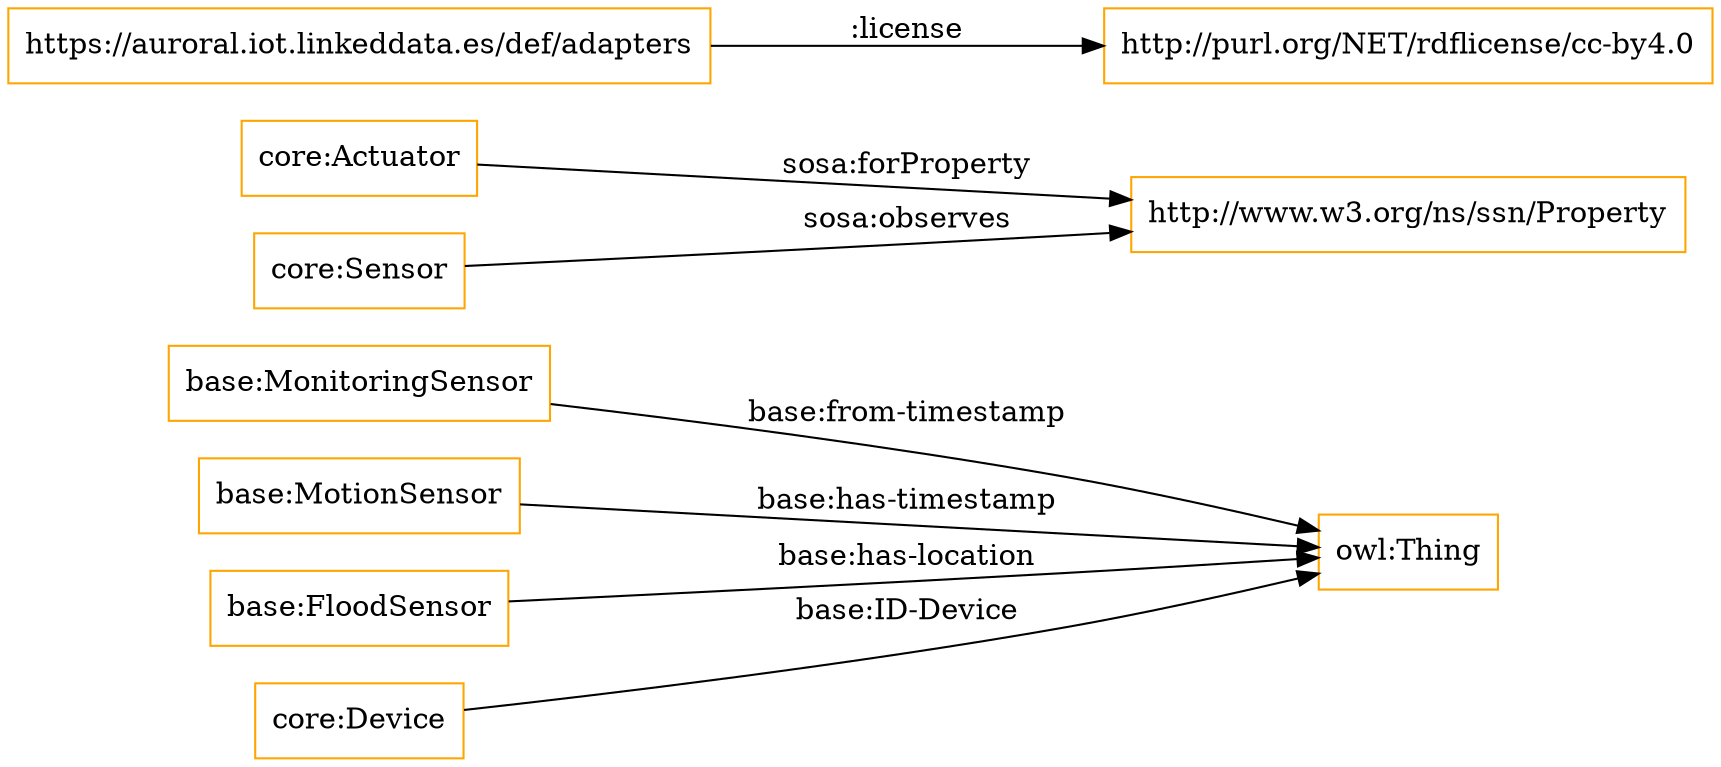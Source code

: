 digraph ar2dtool_diagram { 
rankdir=LR;
size="1501"
node [shape = rectangle, color="orange"]; "base:MonitoringSensor" "core:Actuator" "base:MotionSensor" "http://www.w3.org/ns/ssn/Property" "base:FloodSensor" "core:Device" "core:Sensor" ; /*classes style*/
	"https://auroral.iot.linkeddata.es/def/adapters" -> "http://purl.org/NET/rdflicense/cc-by4.0" [ label = ":license" ];
	"core:Actuator" -> "http://www.w3.org/ns/ssn/Property" [ label = "sosa:forProperty" ];
	"base:FloodSensor" -> "owl:Thing" [ label = "base:has-location" ];
	"core:Sensor" -> "http://www.w3.org/ns/ssn/Property" [ label = "sosa:observes" ];
	"base:MonitoringSensor" -> "owl:Thing" [ label = "base:from-timestamp" ];
	"base:MotionSensor" -> "owl:Thing" [ label = "base:has-timestamp" ];
	"core:Device" -> "owl:Thing" [ label = "base:ID-Device" ];

}
